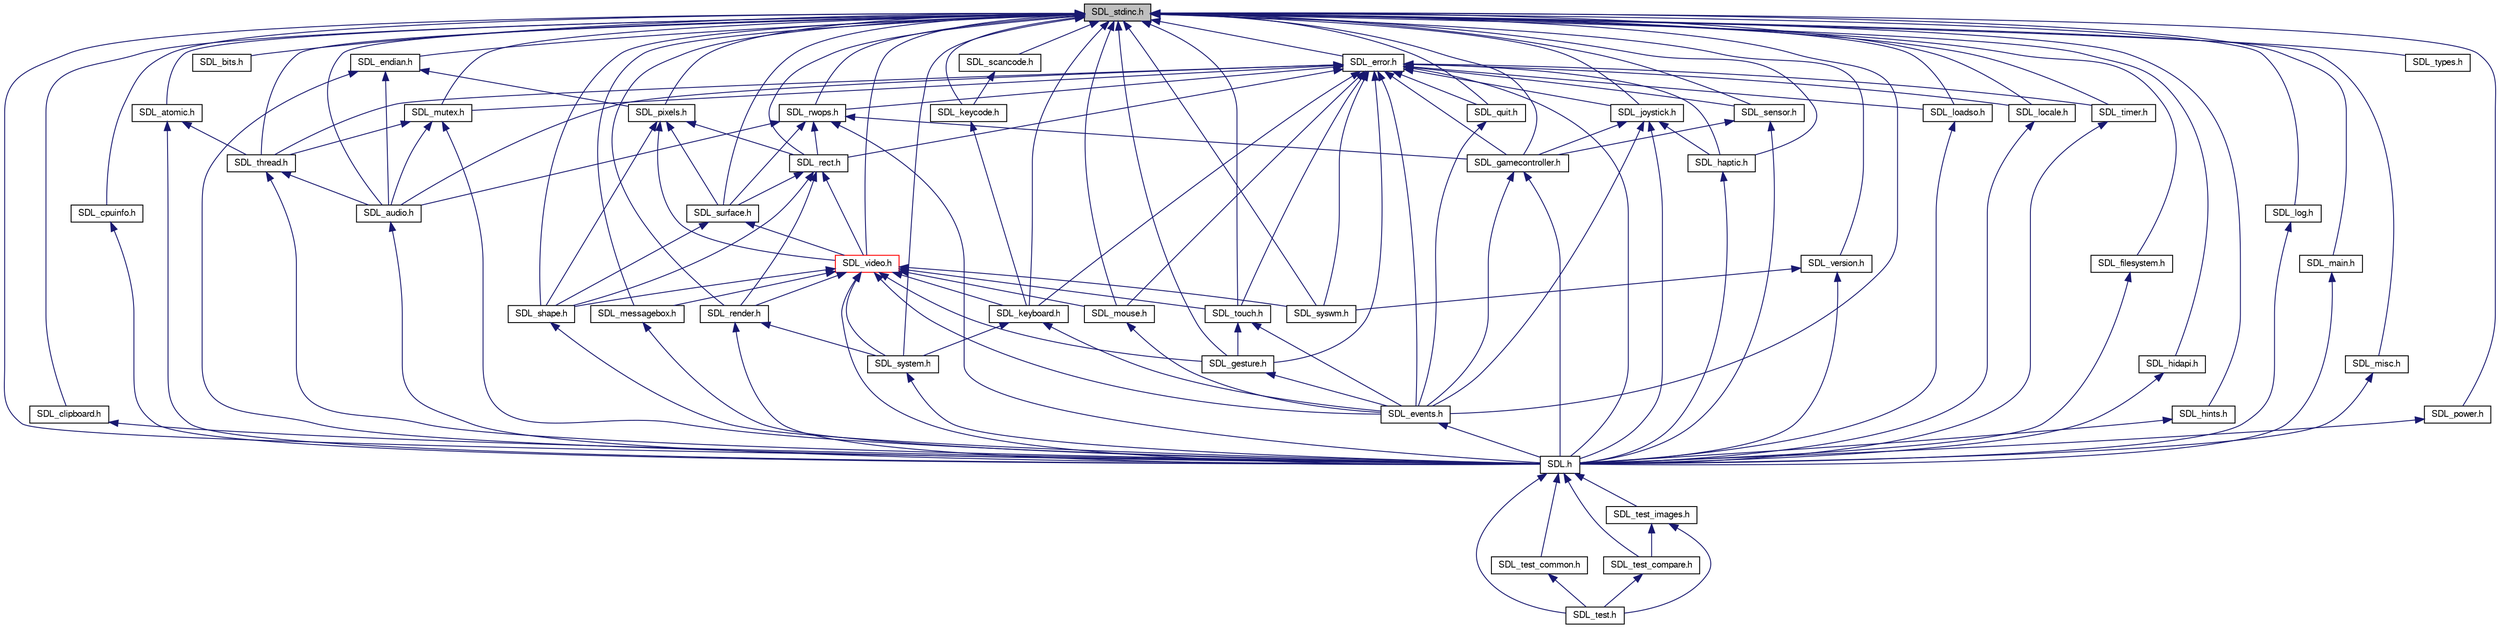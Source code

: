 digraph "SDL_stdinc.h"
{
 // LATEX_PDF_SIZE
  edge [fontname="FreeSans",fontsize="10",labelfontname="FreeSans",labelfontsize="10"];
  node [fontname="FreeSans",fontsize="10",shape=record];
  Node1 [label="SDL_stdinc.h",height=0.2,width=0.4,color="black", fillcolor="grey75", style="filled", fontcolor="black",tooltip=" "];
  Node1 -> Node2 [dir="back",color="midnightblue",fontsize="10",style="solid",fontname="FreeSans"];
  Node2 [label="SDL.h",height=0.2,width=0.4,color="black", fillcolor="white", style="filled",URL="$de/ddc/_s_d_l_8h.html",tooltip=" "];
  Node2 -> Node3 [dir="back",color="midnightblue",fontsize="10",style="solid",fontname="FreeSans"];
  Node3 [label="SDL_test.h",height=0.2,width=0.4,color="black", fillcolor="white", style="filled",URL="$dd/d3b/_s_d_l__test_8h.html",tooltip=" "];
  Node2 -> Node4 [dir="back",color="midnightblue",fontsize="10",style="solid",fontname="FreeSans"];
  Node4 [label="SDL_test_common.h",height=0.2,width=0.4,color="black", fillcolor="white", style="filled",URL="$dc/dc7/_s_d_l__test__common_8h.html",tooltip=" "];
  Node4 -> Node3 [dir="back",color="midnightblue",fontsize="10",style="solid",fontname="FreeSans"];
  Node2 -> Node5 [dir="back",color="midnightblue",fontsize="10",style="solid",fontname="FreeSans"];
  Node5 [label="SDL_test_compare.h",height=0.2,width=0.4,color="black", fillcolor="white", style="filled",URL="$d8/d59/_s_d_l__test__compare_8h.html",tooltip=" "];
  Node5 -> Node3 [dir="back",color="midnightblue",fontsize="10",style="solid",fontname="FreeSans"];
  Node2 -> Node6 [dir="back",color="midnightblue",fontsize="10",style="solid",fontname="FreeSans"];
  Node6 [label="SDL_test_images.h",height=0.2,width=0.4,color="black", fillcolor="white", style="filled",URL="$d4/d55/_s_d_l__test__images_8h.html",tooltip=" "];
  Node6 -> Node3 [dir="back",color="midnightblue",fontsize="10",style="solid",fontname="FreeSans"];
  Node6 -> Node5 [dir="back",color="midnightblue",fontsize="10",style="solid",fontname="FreeSans"];
  Node1 -> Node7 [dir="back",color="midnightblue",fontsize="10",style="solid",fontname="FreeSans"];
  Node7 [label="SDL_atomic.h",height=0.2,width=0.4,color="black", fillcolor="white", style="filled",URL="$d6/d97/_s_d_l__atomic_8h.html",tooltip=" "];
  Node7 -> Node2 [dir="back",color="midnightblue",fontsize="10",style="solid",fontname="FreeSans"];
  Node7 -> Node8 [dir="back",color="midnightblue",fontsize="10",style="solid",fontname="FreeSans"];
  Node8 [label="SDL_thread.h",height=0.2,width=0.4,color="black", fillcolor="white", style="filled",URL="$d8/ded/_s_d_l__thread_8h.html",tooltip=" "];
  Node8 -> Node2 [dir="back",color="midnightblue",fontsize="10",style="solid",fontname="FreeSans"];
  Node8 -> Node9 [dir="back",color="midnightblue",fontsize="10",style="solid",fontname="FreeSans"];
  Node9 [label="SDL_audio.h",height=0.2,width=0.4,color="black", fillcolor="white", style="filled",URL="$d3/d78/_s_d_l__audio_8h.html",tooltip=" "];
  Node9 -> Node2 [dir="back",color="midnightblue",fontsize="10",style="solid",fontname="FreeSans"];
  Node1 -> Node9 [dir="back",color="midnightblue",fontsize="10",style="solid",fontname="FreeSans"];
  Node1 -> Node10 [dir="back",color="midnightblue",fontsize="10",style="solid",fontname="FreeSans"];
  Node10 [label="SDL_bits.h",height=0.2,width=0.4,color="black", fillcolor="white", style="filled",URL="$d2/d01/_s_d_l__bits_8h.html",tooltip=" "];
  Node1 -> Node11 [dir="back",color="midnightblue",fontsize="10",style="solid",fontname="FreeSans"];
  Node11 [label="SDL_clipboard.h",height=0.2,width=0.4,color="black", fillcolor="white", style="filled",URL="$d8/dee/_s_d_l__clipboard_8h.html",tooltip=" "];
  Node11 -> Node2 [dir="back",color="midnightblue",fontsize="10",style="solid",fontname="FreeSans"];
  Node1 -> Node12 [dir="back",color="midnightblue",fontsize="10",style="solid",fontname="FreeSans"];
  Node12 [label="SDL_cpuinfo.h",height=0.2,width=0.4,color="black", fillcolor="white", style="filled",URL="$d6/d62/_s_d_l__cpuinfo_8h.html",tooltip=" "];
  Node12 -> Node2 [dir="back",color="midnightblue",fontsize="10",style="solid",fontname="FreeSans"];
  Node1 -> Node13 [dir="back",color="midnightblue",fontsize="10",style="solid",fontname="FreeSans"];
  Node13 [label="SDL_endian.h",height=0.2,width=0.4,color="black", fillcolor="white", style="filled",URL="$d0/d2b/_s_d_l__endian_8h.html",tooltip=" "];
  Node13 -> Node2 [dir="back",color="midnightblue",fontsize="10",style="solid",fontname="FreeSans"];
  Node13 -> Node9 [dir="back",color="midnightblue",fontsize="10",style="solid",fontname="FreeSans"];
  Node13 -> Node14 [dir="back",color="midnightblue",fontsize="10",style="solid",fontname="FreeSans"];
  Node14 [label="SDL_pixels.h",height=0.2,width=0.4,color="black", fillcolor="white", style="filled",URL="$d8/d6a/_s_d_l__pixels_8h.html",tooltip=" "];
  Node14 -> Node15 [dir="back",color="midnightblue",fontsize="10",style="solid",fontname="FreeSans"];
  Node15 [label="SDL_rect.h",height=0.2,width=0.4,color="black", fillcolor="white", style="filled",URL="$d5/d41/_s_d_l__rect_8h.html",tooltip=" "];
  Node15 -> Node16 [dir="back",color="midnightblue",fontsize="10",style="solid",fontname="FreeSans"];
  Node16 [label="SDL_render.h",height=0.2,width=0.4,color="black", fillcolor="white", style="filled",URL="$d6/d30/_s_d_l__render_8h.html",tooltip=" "];
  Node16 -> Node2 [dir="back",color="midnightblue",fontsize="10",style="solid",fontname="FreeSans"];
  Node16 -> Node17 [dir="back",color="midnightblue",fontsize="10",style="solid",fontname="FreeSans"];
  Node17 [label="SDL_system.h",height=0.2,width=0.4,color="black", fillcolor="white", style="filled",URL="$d9/d7c/_s_d_l__system_8h.html",tooltip=" "];
  Node17 -> Node2 [dir="back",color="midnightblue",fontsize="10",style="solid",fontname="FreeSans"];
  Node15 -> Node18 [dir="back",color="midnightblue",fontsize="10",style="solid",fontname="FreeSans"];
  Node18 [label="SDL_shape.h",height=0.2,width=0.4,color="black", fillcolor="white", style="filled",URL="$dc/d20/_s_d_l__shape_8h.html",tooltip=" "];
  Node18 -> Node2 [dir="back",color="midnightblue",fontsize="10",style="solid",fontname="FreeSans"];
  Node15 -> Node19 [dir="back",color="midnightblue",fontsize="10",style="solid",fontname="FreeSans"];
  Node19 [label="SDL_surface.h",height=0.2,width=0.4,color="black", fillcolor="white", style="filled",URL="$d4/d6d/_s_d_l__surface_8h.html",tooltip=" "];
  Node19 -> Node18 [dir="back",color="midnightblue",fontsize="10",style="solid",fontname="FreeSans"];
  Node19 -> Node20 [dir="back",color="midnightblue",fontsize="10",style="solid",fontname="FreeSans"];
  Node20 [label="SDL_video.h",height=0.2,width=0.4,color="red", fillcolor="white", style="filled",URL="$dc/d64/_s_d_l__video_8h.html",tooltip=" "];
  Node20 -> Node2 [dir="back",color="midnightblue",fontsize="10",style="solid",fontname="FreeSans"];
  Node20 -> Node21 [dir="back",color="midnightblue",fontsize="10",style="solid",fontname="FreeSans"];
  Node21 [label="SDL_events.h",height=0.2,width=0.4,color="black", fillcolor="white", style="filled",URL="$d9/d42/_s_d_l__events_8h.html",tooltip=" "];
  Node21 -> Node2 [dir="back",color="midnightblue",fontsize="10",style="solid",fontname="FreeSans"];
  Node20 -> Node22 [dir="back",color="midnightblue",fontsize="10",style="solid",fontname="FreeSans"];
  Node22 [label="SDL_gesture.h",height=0.2,width=0.4,color="black", fillcolor="white", style="filled",URL="$de/da1/_s_d_l__gesture_8h.html",tooltip=" "];
  Node22 -> Node21 [dir="back",color="midnightblue",fontsize="10",style="solid",fontname="FreeSans"];
  Node20 -> Node23 [dir="back",color="midnightblue",fontsize="10",style="solid",fontname="FreeSans"];
  Node23 [label="SDL_keyboard.h",height=0.2,width=0.4,color="black", fillcolor="white", style="filled",URL="$d3/d07/_s_d_l__keyboard_8h.html",tooltip=" "];
  Node23 -> Node21 [dir="back",color="midnightblue",fontsize="10",style="solid",fontname="FreeSans"];
  Node23 -> Node17 [dir="back",color="midnightblue",fontsize="10",style="solid",fontname="FreeSans"];
  Node20 -> Node24 [dir="back",color="midnightblue",fontsize="10",style="solid",fontname="FreeSans"];
  Node24 [label="SDL_messagebox.h",height=0.2,width=0.4,color="black", fillcolor="white", style="filled",URL="$da/d36/_s_d_l__messagebox_8h.html",tooltip=" "];
  Node24 -> Node2 [dir="back",color="midnightblue",fontsize="10",style="solid",fontname="FreeSans"];
  Node20 -> Node26 [dir="back",color="midnightblue",fontsize="10",style="solid",fontname="FreeSans"];
  Node26 [label="SDL_mouse.h",height=0.2,width=0.4,color="black", fillcolor="white", style="filled",URL="$d5/d62/_s_d_l__mouse_8h.html",tooltip=" "];
  Node26 -> Node21 [dir="back",color="midnightblue",fontsize="10",style="solid",fontname="FreeSans"];
  Node20 -> Node16 [dir="back",color="midnightblue",fontsize="10",style="solid",fontname="FreeSans"];
  Node20 -> Node18 [dir="back",color="midnightblue",fontsize="10",style="solid",fontname="FreeSans"];
  Node20 -> Node17 [dir="back",color="midnightblue",fontsize="10",style="solid",fontname="FreeSans"];
  Node20 -> Node27 [dir="back",color="midnightblue",fontsize="10",style="solid",fontname="FreeSans"];
  Node27 [label="SDL_syswm.h",height=0.2,width=0.4,color="black", fillcolor="white", style="filled",URL="$de/df3/_s_d_l__syswm_8h.html",tooltip=" "];
  Node20 -> Node28 [dir="back",color="midnightblue",fontsize="10",style="solid",fontname="FreeSans"];
  Node28 [label="SDL_touch.h",height=0.2,width=0.4,color="black", fillcolor="white", style="filled",URL="$da/dc2/_s_d_l__touch_8h.html",tooltip=" "];
  Node28 -> Node21 [dir="back",color="midnightblue",fontsize="10",style="solid",fontname="FreeSans"];
  Node28 -> Node22 [dir="back",color="midnightblue",fontsize="10",style="solid",fontname="FreeSans"];
  Node15 -> Node20 [dir="back",color="midnightblue",fontsize="10",style="solid",fontname="FreeSans"];
  Node14 -> Node18 [dir="back",color="midnightblue",fontsize="10",style="solid",fontname="FreeSans"];
  Node14 -> Node19 [dir="back",color="midnightblue",fontsize="10",style="solid",fontname="FreeSans"];
  Node14 -> Node20 [dir="back",color="midnightblue",fontsize="10",style="solid",fontname="FreeSans"];
  Node1 -> Node30 [dir="back",color="midnightblue",fontsize="10",style="solid",fontname="FreeSans"];
  Node30 [label="SDL_error.h",height=0.2,width=0.4,color="black", fillcolor="white", style="filled",URL="$df/d2d/_s_d_l__error_8h.html",tooltip=" "];
  Node30 -> Node2 [dir="back",color="midnightblue",fontsize="10",style="solid",fontname="FreeSans"];
  Node30 -> Node9 [dir="back",color="midnightblue",fontsize="10",style="solid",fontname="FreeSans"];
  Node30 -> Node21 [dir="back",color="midnightblue",fontsize="10",style="solid",fontname="FreeSans"];
  Node30 -> Node31 [dir="back",color="midnightblue",fontsize="10",style="solid",fontname="FreeSans"];
  Node31 [label="SDL_gamecontroller.h",height=0.2,width=0.4,color="black", fillcolor="white", style="filled",URL="$d0/d47/_s_d_l__gamecontroller_8h.html",tooltip=" "];
  Node31 -> Node2 [dir="back",color="midnightblue",fontsize="10",style="solid",fontname="FreeSans"];
  Node31 -> Node21 [dir="back",color="midnightblue",fontsize="10",style="solid",fontname="FreeSans"];
  Node30 -> Node22 [dir="back",color="midnightblue",fontsize="10",style="solid",fontname="FreeSans"];
  Node30 -> Node32 [dir="back",color="midnightblue",fontsize="10",style="solid",fontname="FreeSans"];
  Node32 [label="SDL_haptic.h",height=0.2,width=0.4,color="black", fillcolor="white", style="filled",URL="$dc/d3c/_s_d_l__haptic_8h.html",tooltip="The SDL haptic subsystem allows you to control haptic (force feedback) devices."];
  Node32 -> Node2 [dir="back",color="midnightblue",fontsize="10",style="solid",fontname="FreeSans"];
  Node30 -> Node33 [dir="back",color="midnightblue",fontsize="10",style="solid",fontname="FreeSans"];
  Node33 [label="SDL_joystick.h",height=0.2,width=0.4,color="black", fillcolor="white", style="filled",URL="$dd/d00/_s_d_l__joystick_8h.html",tooltip=" "];
  Node33 -> Node2 [dir="back",color="midnightblue",fontsize="10",style="solid",fontname="FreeSans"];
  Node33 -> Node21 [dir="back",color="midnightblue",fontsize="10",style="solid",fontname="FreeSans"];
  Node33 -> Node31 [dir="back",color="midnightblue",fontsize="10",style="solid",fontname="FreeSans"];
  Node33 -> Node32 [dir="back",color="midnightblue",fontsize="10",style="solid",fontname="FreeSans"];
  Node30 -> Node23 [dir="back",color="midnightblue",fontsize="10",style="solid",fontname="FreeSans"];
  Node30 -> Node34 [dir="back",color="midnightblue",fontsize="10",style="solid",fontname="FreeSans"];
  Node34 [label="SDL_loadso.h",height=0.2,width=0.4,color="black", fillcolor="white", style="filled",URL="$d6/dd4/_s_d_l__loadso_8h.html",tooltip=" "];
  Node34 -> Node2 [dir="back",color="midnightblue",fontsize="10",style="solid",fontname="FreeSans"];
  Node30 -> Node35 [dir="back",color="midnightblue",fontsize="10",style="solid",fontname="FreeSans"];
  Node35 [label="SDL_locale.h",height=0.2,width=0.4,color="black", fillcolor="white", style="filled",URL="$de/dbd/_s_d_l__locale_8h.html",tooltip=" "];
  Node35 -> Node2 [dir="back",color="midnightblue",fontsize="10",style="solid",fontname="FreeSans"];
  Node30 -> Node26 [dir="back",color="midnightblue",fontsize="10",style="solid",fontname="FreeSans"];
  Node30 -> Node36 [dir="back",color="midnightblue",fontsize="10",style="solid",fontname="FreeSans"];
  Node36 [label="SDL_mutex.h",height=0.2,width=0.4,color="black", fillcolor="white", style="filled",URL="$d2/d09/_s_d_l__mutex_8h.html",tooltip=" "];
  Node36 -> Node2 [dir="back",color="midnightblue",fontsize="10",style="solid",fontname="FreeSans"];
  Node36 -> Node9 [dir="back",color="midnightblue",fontsize="10",style="solid",fontname="FreeSans"];
  Node36 -> Node8 [dir="back",color="midnightblue",fontsize="10",style="solid",fontname="FreeSans"];
  Node30 -> Node37 [dir="back",color="midnightblue",fontsize="10",style="solid",fontname="FreeSans"];
  Node37 [label="SDL_quit.h",height=0.2,width=0.4,color="black", fillcolor="white", style="filled",URL="$d9/d3c/_s_d_l__quit_8h.html",tooltip=" "];
  Node37 -> Node21 [dir="back",color="midnightblue",fontsize="10",style="solid",fontname="FreeSans"];
  Node30 -> Node15 [dir="back",color="midnightblue",fontsize="10",style="solid",fontname="FreeSans"];
  Node30 -> Node38 [dir="back",color="midnightblue",fontsize="10",style="solid",fontname="FreeSans"];
  Node38 [label="SDL_rwops.h",height=0.2,width=0.4,color="black", fillcolor="white", style="filled",URL="$d6/d73/_s_d_l__rwops_8h.html",tooltip=" "];
  Node38 -> Node2 [dir="back",color="midnightblue",fontsize="10",style="solid",fontname="FreeSans"];
  Node38 -> Node9 [dir="back",color="midnightblue",fontsize="10",style="solid",fontname="FreeSans"];
  Node38 -> Node31 [dir="back",color="midnightblue",fontsize="10",style="solid",fontname="FreeSans"];
  Node38 -> Node15 [dir="back",color="midnightblue",fontsize="10",style="solid",fontname="FreeSans"];
  Node38 -> Node19 [dir="back",color="midnightblue",fontsize="10",style="solid",fontname="FreeSans"];
  Node30 -> Node39 [dir="back",color="midnightblue",fontsize="10",style="solid",fontname="FreeSans"];
  Node39 [label="SDL_sensor.h",height=0.2,width=0.4,color="black", fillcolor="white", style="filled",URL="$de/d7b/_s_d_l__sensor_8h.html",tooltip=" "];
  Node39 -> Node2 [dir="back",color="midnightblue",fontsize="10",style="solid",fontname="FreeSans"];
  Node39 -> Node31 [dir="back",color="midnightblue",fontsize="10",style="solid",fontname="FreeSans"];
  Node30 -> Node27 [dir="back",color="midnightblue",fontsize="10",style="solid",fontname="FreeSans"];
  Node30 -> Node8 [dir="back",color="midnightblue",fontsize="10",style="solid",fontname="FreeSans"];
  Node30 -> Node40 [dir="back",color="midnightblue",fontsize="10",style="solid",fontname="FreeSans"];
  Node40 [label="SDL_timer.h",height=0.2,width=0.4,color="black", fillcolor="white", style="filled",URL="$de/d46/_s_d_l__timer_8h.html",tooltip=" "];
  Node40 -> Node2 [dir="back",color="midnightblue",fontsize="10",style="solid",fontname="FreeSans"];
  Node30 -> Node28 [dir="back",color="midnightblue",fontsize="10",style="solid",fontname="FreeSans"];
  Node1 -> Node21 [dir="back",color="midnightblue",fontsize="10",style="solid",fontname="FreeSans"];
  Node1 -> Node41 [dir="back",color="midnightblue",fontsize="10",style="solid",fontname="FreeSans"];
  Node41 [label="SDL_filesystem.h",height=0.2,width=0.4,color="black", fillcolor="white", style="filled",URL="$d4/da4/_s_d_l__filesystem_8h.html",tooltip="Include file for filesystem SDL API functions."];
  Node41 -> Node2 [dir="back",color="midnightblue",fontsize="10",style="solid",fontname="FreeSans"];
  Node1 -> Node31 [dir="back",color="midnightblue",fontsize="10",style="solid",fontname="FreeSans"];
  Node1 -> Node22 [dir="back",color="midnightblue",fontsize="10",style="solid",fontname="FreeSans"];
  Node1 -> Node32 [dir="back",color="midnightblue",fontsize="10",style="solid",fontname="FreeSans"];
  Node1 -> Node42 [dir="back",color="midnightblue",fontsize="10",style="solid",fontname="FreeSans"];
  Node42 [label="SDL_hidapi.h",height=0.2,width=0.4,color="black", fillcolor="white", style="filled",URL="$db/dda/_s_d_l__hidapi_8h.html",tooltip=" "];
  Node42 -> Node2 [dir="back",color="midnightblue",fontsize="10",style="solid",fontname="FreeSans"];
  Node1 -> Node43 [dir="back",color="midnightblue",fontsize="10",style="solid",fontname="FreeSans"];
  Node43 [label="SDL_hints.h",height=0.2,width=0.4,color="black", fillcolor="white", style="filled",URL="$dd/dd3/_s_d_l__hints_8h.html",tooltip=" "];
  Node43 -> Node2 [dir="back",color="midnightblue",fontsize="10",style="solid",fontname="FreeSans"];
  Node1 -> Node33 [dir="back",color="midnightblue",fontsize="10",style="solid",fontname="FreeSans"];
  Node1 -> Node23 [dir="back",color="midnightblue",fontsize="10",style="solid",fontname="FreeSans"];
  Node1 -> Node44 [dir="back",color="midnightblue",fontsize="10",style="solid",fontname="FreeSans"];
  Node44 [label="SDL_keycode.h",height=0.2,width=0.4,color="black", fillcolor="white", style="filled",URL="$d5/df2/_s_d_l__keycode_8h.html",tooltip=" "];
  Node44 -> Node23 [dir="back",color="midnightblue",fontsize="10",style="solid",fontname="FreeSans"];
  Node1 -> Node34 [dir="back",color="midnightblue",fontsize="10",style="solid",fontname="FreeSans"];
  Node1 -> Node35 [dir="back",color="midnightblue",fontsize="10",style="solid",fontname="FreeSans"];
  Node1 -> Node45 [dir="back",color="midnightblue",fontsize="10",style="solid",fontname="FreeSans"];
  Node45 [label="SDL_log.h",height=0.2,width=0.4,color="black", fillcolor="white", style="filled",URL="$db/dce/_s_d_l__log_8h.html",tooltip=" "];
  Node45 -> Node2 [dir="back",color="midnightblue",fontsize="10",style="solid",fontname="FreeSans"];
  Node1 -> Node46 [dir="back",color="midnightblue",fontsize="10",style="solid",fontname="FreeSans"];
  Node46 [label="SDL_main.h",height=0.2,width=0.4,color="black", fillcolor="white", style="filled",URL="$d7/d70/_s_d_l__main_8h.html",tooltip=" "];
  Node46 -> Node2 [dir="back",color="midnightblue",fontsize="10",style="solid",fontname="FreeSans"];
  Node1 -> Node24 [dir="back",color="midnightblue",fontsize="10",style="solid",fontname="FreeSans"];
  Node1 -> Node47 [dir="back",color="midnightblue",fontsize="10",style="solid",fontname="FreeSans"];
  Node47 [label="SDL_misc.h",height=0.2,width=0.4,color="black", fillcolor="white", style="filled",URL="$d3/db6/_s_d_l__misc_8h.html",tooltip="Include file for SDL API functions that don't fit elsewhere."];
  Node47 -> Node2 [dir="back",color="midnightblue",fontsize="10",style="solid",fontname="FreeSans"];
  Node1 -> Node26 [dir="back",color="midnightblue",fontsize="10",style="solid",fontname="FreeSans"];
  Node1 -> Node36 [dir="back",color="midnightblue",fontsize="10",style="solid",fontname="FreeSans"];
  Node1 -> Node14 [dir="back",color="midnightblue",fontsize="10",style="solid",fontname="FreeSans"];
  Node1 -> Node48 [dir="back",color="midnightblue",fontsize="10",style="solid",fontname="FreeSans"];
  Node48 [label="SDL_power.h",height=0.2,width=0.4,color="black", fillcolor="white", style="filled",URL="$d7/d6e/_s_d_l__power_8h.html",tooltip=" "];
  Node48 -> Node2 [dir="back",color="midnightblue",fontsize="10",style="solid",fontname="FreeSans"];
  Node1 -> Node37 [dir="back",color="midnightblue",fontsize="10",style="solid",fontname="FreeSans"];
  Node1 -> Node15 [dir="back",color="midnightblue",fontsize="10",style="solid",fontname="FreeSans"];
  Node1 -> Node16 [dir="back",color="midnightblue",fontsize="10",style="solid",fontname="FreeSans"];
  Node1 -> Node38 [dir="back",color="midnightblue",fontsize="10",style="solid",fontname="FreeSans"];
  Node1 -> Node49 [dir="back",color="midnightblue",fontsize="10",style="solid",fontname="FreeSans"];
  Node49 [label="SDL_scancode.h",height=0.2,width=0.4,color="black", fillcolor="white", style="filled",URL="$df/d4a/_s_d_l__scancode_8h.html",tooltip=" "];
  Node49 -> Node44 [dir="back",color="midnightblue",fontsize="10",style="solid",fontname="FreeSans"];
  Node1 -> Node39 [dir="back",color="midnightblue",fontsize="10",style="solid",fontname="FreeSans"];
  Node1 -> Node18 [dir="back",color="midnightblue",fontsize="10",style="solid",fontname="FreeSans"];
  Node1 -> Node19 [dir="back",color="midnightblue",fontsize="10",style="solid",fontname="FreeSans"];
  Node1 -> Node17 [dir="back",color="midnightblue",fontsize="10",style="solid",fontname="FreeSans"];
  Node1 -> Node27 [dir="back",color="midnightblue",fontsize="10",style="solid",fontname="FreeSans"];
  Node1 -> Node8 [dir="back",color="midnightblue",fontsize="10",style="solid",fontname="FreeSans"];
  Node1 -> Node40 [dir="back",color="midnightblue",fontsize="10",style="solid",fontname="FreeSans"];
  Node1 -> Node28 [dir="back",color="midnightblue",fontsize="10",style="solid",fontname="FreeSans"];
  Node1 -> Node50 [dir="back",color="midnightblue",fontsize="10",style="solid",fontname="FreeSans"];
  Node50 [label="SDL_types.h",height=0.2,width=0.4,color="black", fillcolor="white", style="filled",URL="$d8/dde/_s_d_l__types_8h.html",tooltip=" "];
  Node1 -> Node51 [dir="back",color="midnightblue",fontsize="10",style="solid",fontname="FreeSans"];
  Node51 [label="SDL_version.h",height=0.2,width=0.4,color="black", fillcolor="white", style="filled",URL="$d7/dd5/_s_d_l__version_8h.html",tooltip=" "];
  Node51 -> Node2 [dir="back",color="midnightblue",fontsize="10",style="solid",fontname="FreeSans"];
  Node51 -> Node27 [dir="back",color="midnightblue",fontsize="10",style="solid",fontname="FreeSans"];
  Node1 -> Node20 [dir="back",color="midnightblue",fontsize="10",style="solid",fontname="FreeSans"];
}
